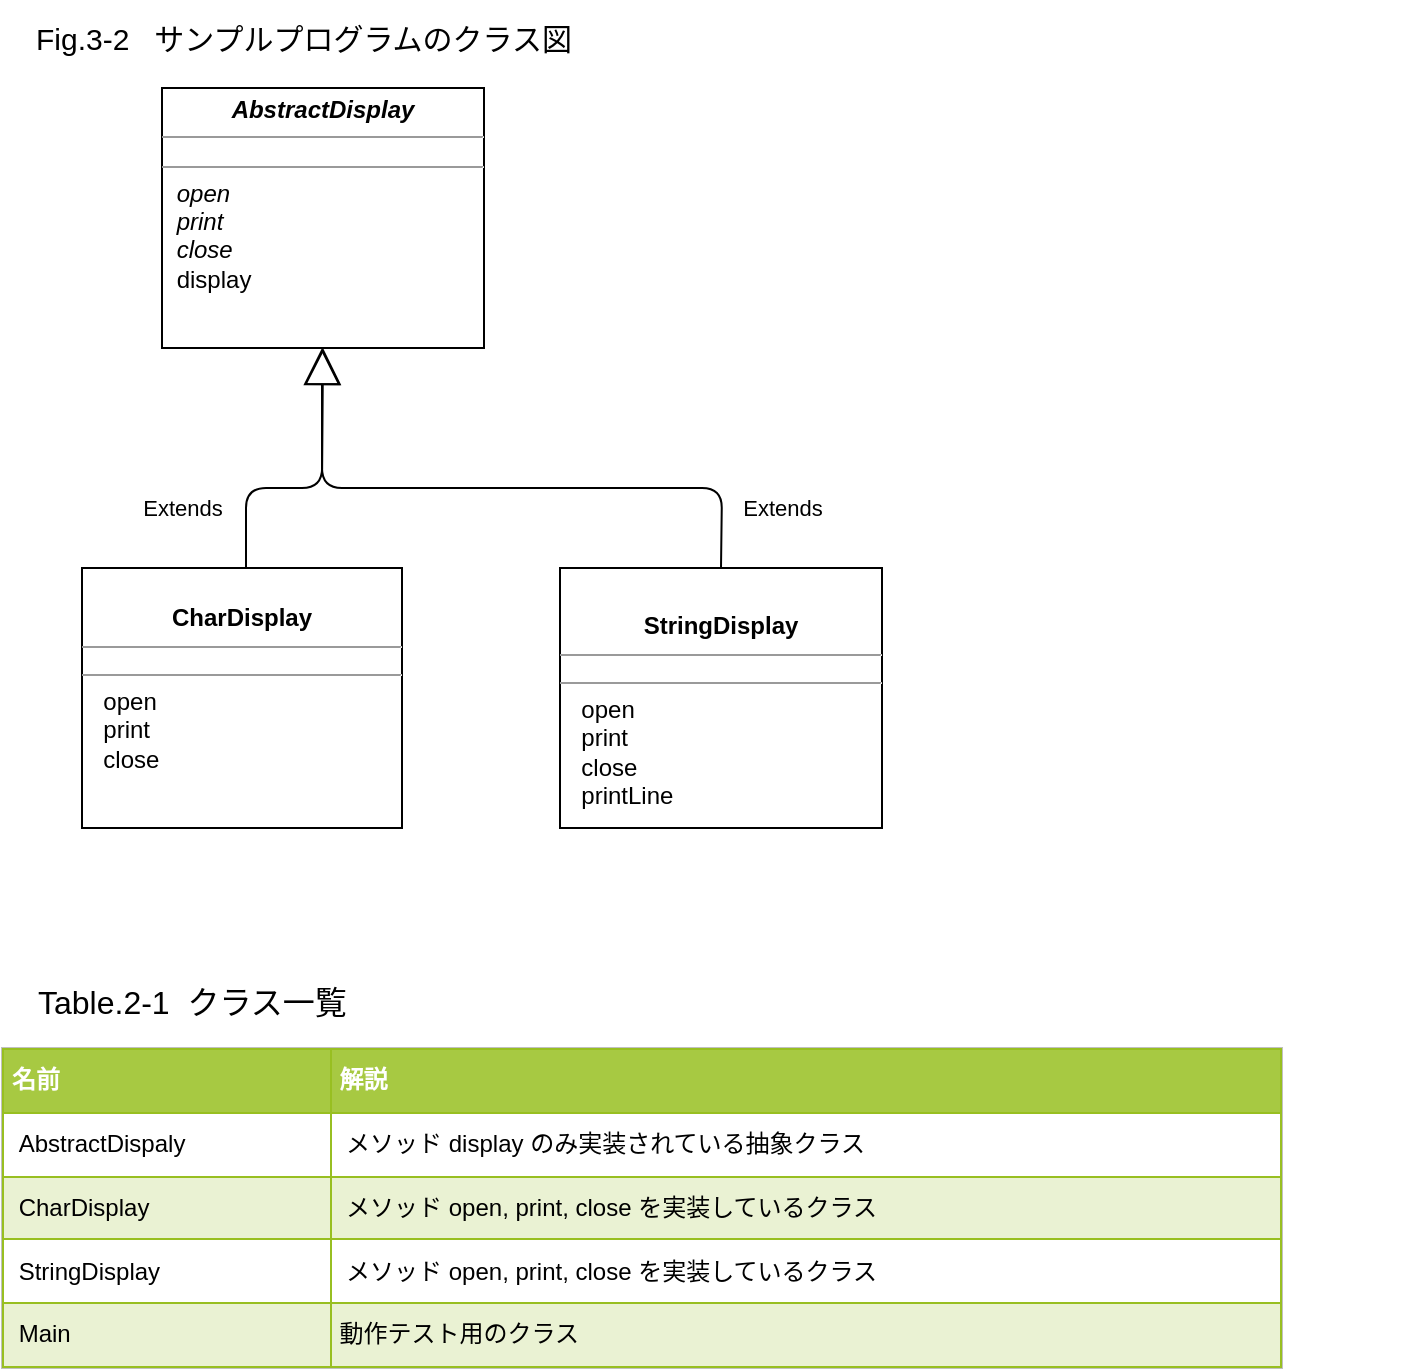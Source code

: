 <mxfile version="14.9.6" type="device"><diagram id="C5RBs43oDa-KdzZeNtuy" name="Fig.3-2, Table 3-1"><mxGraphModel dx="786" dy="530" grid="1" gridSize="10" guides="1" tooltips="1" connect="1" arrows="1" fold="1" page="1" pageScale="1" pageWidth="827" pageHeight="1169" math="0" shadow="0"><root><mxCell id="WIyWlLk6GJQsqaUBKTNV-0"/><mxCell id="WIyWlLk6GJQsqaUBKTNV-1" parent="WIyWlLk6GJQsqaUBKTNV-0"/><mxCell id="62UiRx_JH6EMBDB1Q8f--23" value="&lt;h1 style=&quot;font-size: 15px&quot;&gt;&lt;span style=&quot;font-weight: 400&quot;&gt;&lt;font style=&quot;font-size: 15px&quot;&gt;　Fig.3-2&amp;nbsp; &amp;nbsp;サンプルプログラムのクラス図&lt;/font&gt;&lt;/span&gt;&lt;/h1&gt;" style="text;html=1;align=left;verticalAlign=middle;whiteSpace=wrap;rounded=0;" parent="WIyWlLk6GJQsqaUBKTNV-1" vertex="1"><mxGeometry x="40" y="80" width="700" height="30" as="geometry"/></mxCell><mxCell id="-PEvVN8BLdootd6kkDae-10" value="&lt;p style=&quot;margin: 0px ; margin-top: 4px ; text-align: center&quot;&gt;&lt;br&gt;&lt;b&gt;CharDisplay&lt;/b&gt;&lt;/p&gt;&lt;hr size=&quot;1&quot;&gt;&lt;p style=&quot;margin: 0px 0px 0px 4px ; font-size: 1px&quot;&gt;&lt;br&gt;&lt;/p&gt;&lt;hr size=&quot;1&quot;&gt;&lt;p style=&quot;margin: 0px ; margin-left: 4px&quot;&gt;&lt;i&gt;&amp;nbsp; &lt;/i&gt;open&lt;br&gt;&lt;i&gt;&amp;nbsp; &lt;/i&gt;print&lt;/p&gt;&lt;p style=&quot;margin: 0px ; margin-left: 4px&quot;&gt;&amp;nbsp; close&lt;/p&gt;" style="verticalAlign=top;align=left;overflow=fill;fontSize=12;fontFamily=Helvetica;html=1;" parent="WIyWlLk6GJQsqaUBKTNV-1" vertex="1"><mxGeometry x="80" y="360" width="160" height="130" as="geometry"/></mxCell><mxCell id="yJk_bIjiKqFq1J6N2mcs-3" value="&lt;p style=&quot;margin: 0px ; margin-top: 4px ; text-align: center&quot;&gt;&lt;b&gt;&lt;br&gt;&lt;/b&gt;&lt;/p&gt;&lt;p style=&quot;margin: 0px ; margin-top: 4px ; text-align: center&quot;&gt;&lt;b&gt;StringDisplay&lt;/b&gt;&lt;/p&gt;&lt;hr size=&quot;1&quot;&gt;&lt;p style=&quot;margin: 0px 0px 0px 4px ; font-size: 1px&quot;&gt;&lt;br&gt;&lt;/p&gt;&lt;hr size=&quot;1&quot;&gt;&lt;p style=&quot;margin: 0px ; margin-left: 4px&quot;&gt;&amp;nbsp; open&lt;/p&gt;&lt;p style=&quot;margin: 0px ; margin-left: 4px&quot;&gt;&amp;nbsp; print&lt;/p&gt;&lt;p style=&quot;margin: 0px ; margin-left: 4px&quot;&gt;&amp;nbsp; close&lt;/p&gt;&lt;p style=&quot;margin: 0px ; margin-left: 4px&quot;&gt;&amp;nbsp; printLine&lt;/p&gt;" style="verticalAlign=top;align=left;overflow=fill;fontSize=12;fontFamily=Helvetica;html=1;" parent="WIyWlLk6GJQsqaUBKTNV-1" vertex="1"><mxGeometry x="319" y="360" width="161" height="130" as="geometry"/></mxCell><mxCell id="yJk_bIjiKqFq1J6N2mcs-4" value="&lt;p style=&quot;margin: 0px ; margin-top: 4px ; text-align: center&quot;&gt;&lt;b&gt;&lt;i&gt;AbstractDisplay&lt;/i&gt;&lt;/b&gt;&lt;/p&gt;&lt;hr size=&quot;1&quot;&gt;&lt;p style=&quot;margin: 0px 0px 0px 4px ; font-size: 1px&quot;&gt;&lt;br&gt;&lt;/p&gt;&lt;hr size=&quot;1&quot;&gt;&lt;p style=&quot;margin: 0px ; margin-left: 4px&quot;&gt;&amp;nbsp;&lt;i&gt;open&lt;br&gt;&amp;nbsp;print&lt;/i&gt;&lt;/p&gt;&lt;p style=&quot;margin: 0px ; margin-left: 4px&quot;&gt;&lt;i&gt;&amp;nbsp;close&lt;/i&gt;&lt;/p&gt;&lt;p style=&quot;margin: 0px ; margin-left: 4px&quot;&gt;&amp;nbsp;display&lt;/p&gt;" style="verticalAlign=top;align=left;overflow=fill;fontSize=12;fontFamily=Helvetica;html=1;" parent="WIyWlLk6GJQsqaUBKTNV-1" vertex="1"><mxGeometry x="120" y="120" width="161" height="130" as="geometry"/></mxCell><mxCell id="aD5V-c3GDwI6eBBOVKb6-0" value="&lt;h1&gt;&lt;span style=&quot;font-weight: 400&quot;&gt;&lt;font style=&quot;font-size: 16px&quot;&gt;　Table.2-1&amp;nbsp; クラス一覧&lt;/font&gt;&lt;/span&gt;&lt;/h1&gt;" style="text;html=1;align=left;verticalAlign=middle;whiteSpace=wrap;rounded=0;" parent="WIyWlLk6GJQsqaUBKTNV-1" vertex="1"><mxGeometry x="40" y="560" width="600" height="30" as="geometry"/></mxCell><mxCell id="aD5V-c3GDwI6eBBOVKb6-1" value="&lt;table border=&quot;1&quot; width=&quot;100%&quot; cellpadding=&quot;4&quot; style=&quot;width: 100% ; height: 100% ; border-collapse: collapse&quot;&gt;&lt;tbody&gt;&lt;tr style=&quot;background-color: #a7c942 ; color: #ffffff ; border: 1px solid #98bf21&quot;&gt;&lt;th align=&quot;left&quot;&gt;名前&lt;/th&gt;&lt;th align=&quot;left&quot;&gt;解説&lt;/th&gt;&lt;/tr&gt;&lt;tr style=&quot;border: 1px solid #98bf21&quot;&gt;&lt;td&gt;&amp;nbsp;AbstractDispaly&lt;/td&gt;&lt;td&gt;&amp;nbsp;メソッド display のみ実装されている抽象クラス&lt;/td&gt;&lt;/tr&gt;&lt;tr style=&quot;background-color: #eaf2d3 ; border: 1px solid #98bf21&quot;&gt;&lt;td&gt;&amp;nbsp;CharDisplay&lt;/td&gt;&lt;td&gt;&amp;nbsp;メソッド open, print, close を実装しているクラス&lt;/td&gt;&lt;/tr&gt;&lt;tr style=&quot;border: 1px solid #98bf21&quot;&gt;&lt;td&gt;&amp;nbsp;StringDisplay&lt;/td&gt;&lt;td&gt;&amp;nbsp;メソッド open, print, close を実装しているクラス&lt;/td&gt;&lt;/tr&gt;&lt;tr style=&quot;background-color: #eaf2d3 ; border: 1px solid #98bf21&quot;&gt;&lt;td&gt;&amp;nbsp;Main&lt;/td&gt;&lt;td&gt;動作テスト用のクラス&lt;/td&gt;&lt;/tr&gt;&lt;/tbody&gt;&lt;/table&gt;" style="text;html=1;strokeColor=#c0c0c0;fillColor=#ffffff;overflow=fill;rounded=0;" parent="WIyWlLk6GJQsqaUBKTNV-1" vertex="1"><mxGeometry x="40" y="600" width="640" height="160" as="geometry"/></mxCell><mxCell id="vhP4R3jsj3kOKiU9JmUr-0" value="Extends" style="endArrow=block;endSize=16;endFill=0;html=1;entryX=0.5;entryY=1;entryDx=0;entryDy=0;" edge="1" parent="WIyWlLk6GJQsqaUBKTNV-1" target="yJk_bIjiKqFq1J6N2mcs-4"><mxGeometry x="-0.595" y="32" width="160" relative="1" as="geometry"><mxPoint x="162" y="360" as="sourcePoint"/><mxPoint x="200" y="260" as="targetPoint"/><Array as="points"><mxPoint x="162" y="320"/><mxPoint x="200" y="320"/></Array><mxPoint as="offset"/></mxGeometry></mxCell><mxCell id="vhP4R3jsj3kOKiU9JmUr-1" value="Extends" style="endArrow=block;endSize=16;endFill=0;html=1;exitX=0.5;exitY=0;exitDx=0;exitDy=0;" edge="1" parent="WIyWlLk6GJQsqaUBKTNV-1" source="yJk_bIjiKqFq1J6N2mcs-3"><mxGeometry x="-0.804" y="-30" width="160" relative="1" as="geometry"><mxPoint x="400" y="380" as="sourcePoint"/><mxPoint x="200" y="250" as="targetPoint"/><Array as="points"><mxPoint x="400" y="320"/><mxPoint x="200" y="320"/></Array><mxPoint as="offset"/></mxGeometry></mxCell></root></mxGraphModel></diagram></mxfile>